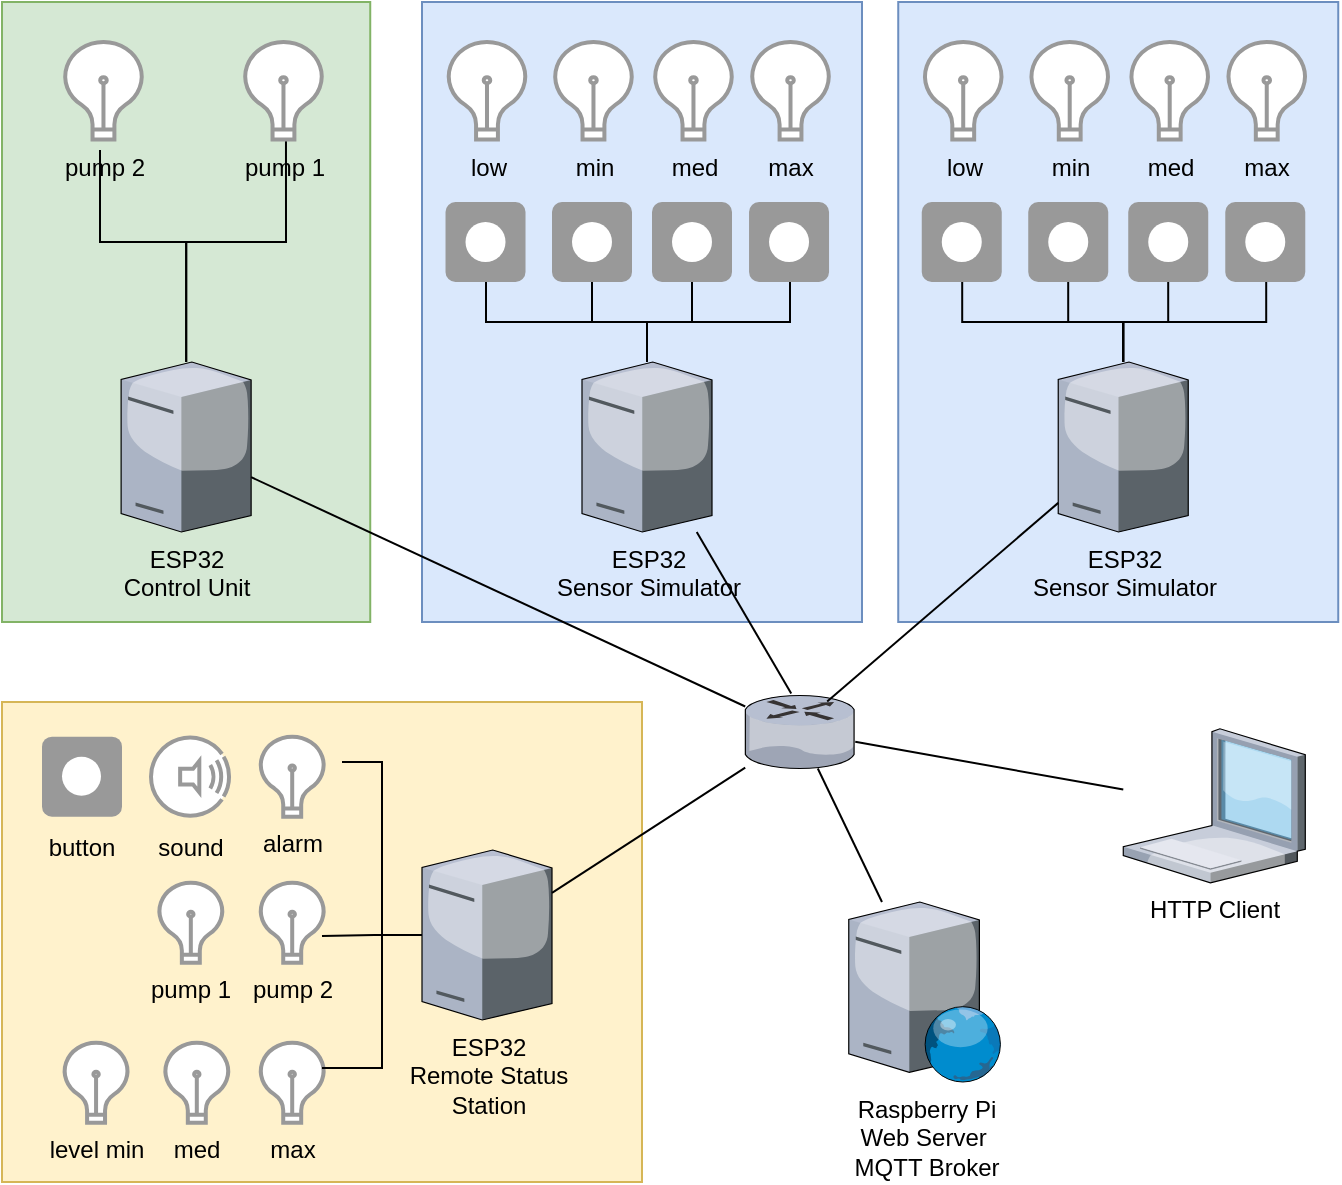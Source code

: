 <mxfile version="22.1.16" type="device">
  <diagram name="Page-1" id="e3a06f82-3646-2815-327d-82caf3d4e204">
    <mxGraphModel dx="1434" dy="2082" grid="1" gridSize="10" guides="1" tooltips="1" connect="1" arrows="1" fold="1" page="1" pageScale="1.5" pageWidth="1169" pageHeight="826" background="none" math="0" shadow="0">
      <root>
        <mxCell id="0" style=";html=1;" />
        <mxCell id="1" style=";html=1;" parent="0" />
        <mxCell id="MVkLaRBLVFbIjyl2gR7S-61" value="" style="rounded=0;whiteSpace=wrap;html=1;fillColor=#dae8fc;strokeColor=#6c8ebf;" parent="1" vertex="1">
          <mxGeometry x="440" y="-240" width="220" height="310" as="geometry" />
        </mxCell>
        <mxCell id="MVkLaRBLVFbIjyl2gR7S-59" value="" style="rounded=0;whiteSpace=wrap;html=1;fillColor=#d5e8d4;strokeColor=#82b366;" parent="1" vertex="1">
          <mxGeometry x="230" y="-240" width="184.12" height="310" as="geometry" />
        </mxCell>
        <mxCell id="MVkLaRBLVFbIjyl2gR7S-58" value="" style="rounded=0;whiteSpace=wrap;html=1;fillColor=#fff2cc;strokeColor=#d6b656;" parent="1" vertex="1">
          <mxGeometry x="230" y="110" width="320" height="240" as="geometry" />
        </mxCell>
        <mxCell id="8rnjgaEv8BhWz-kio5fb-2" value="ESP32&lt;br&gt;Control Unit" style="verticalLabelPosition=bottom;sketch=0;aspect=fixed;html=1;verticalAlign=top;strokeColor=none;align=center;outlineConnect=0;shape=mxgraph.citrix.tower_server;" parent="1" vertex="1">
          <mxGeometry x="289.56" y="-60" width="65" height="85" as="geometry" />
        </mxCell>
        <mxCell id="MVkLaRBLVFbIjyl2gR7S-29" style="edgeStyle=orthogonalEdgeStyle;rounded=0;orthogonalLoop=1;jettySize=auto;html=1;endArrow=none;endFill=0;" parent="1" source="MVkLaRBLVFbIjyl2gR7S-1" target="MVkLaRBLVFbIjyl2gR7S-12" edge="1">
          <mxGeometry relative="1" as="geometry" />
        </mxCell>
        <mxCell id="MVkLaRBLVFbIjyl2gR7S-30" style="edgeStyle=orthogonalEdgeStyle;rounded=0;orthogonalLoop=1;jettySize=auto;html=1;endArrow=none;endFill=0;" parent="1" source="MVkLaRBLVFbIjyl2gR7S-1" target="MVkLaRBLVFbIjyl2gR7S-21" edge="1">
          <mxGeometry relative="1" as="geometry" />
        </mxCell>
        <mxCell id="Wn39np9R_Gx2v-htpuK2-6" style="edgeStyle=orthogonalEdgeStyle;rounded=0;orthogonalLoop=1;jettySize=auto;html=1;endArrow=none;endFill=0;" edge="1" parent="1" source="MVkLaRBLVFbIjyl2gR7S-1" target="MVkLaRBLVFbIjyl2gR7S-24">
          <mxGeometry relative="1" as="geometry">
            <Array as="points">
              <mxPoint x="553" y="-80" />
              <mxPoint x="624" y="-80" />
            </Array>
          </mxGeometry>
        </mxCell>
        <mxCell id="Wn39np9R_Gx2v-htpuK2-7" style="edgeStyle=orthogonalEdgeStyle;rounded=0;orthogonalLoop=1;jettySize=auto;html=1;endArrow=none;endFill=0;" edge="1" parent="1" source="MVkLaRBLVFbIjyl2gR7S-1" target="Wn39np9R_Gx2v-htpuK2-2">
          <mxGeometry relative="1" as="geometry">
            <Array as="points">
              <mxPoint x="553" y="-80" />
              <mxPoint x="472" y="-80" />
            </Array>
          </mxGeometry>
        </mxCell>
        <mxCell id="MVkLaRBLVFbIjyl2gR7S-1" value="ESP32&lt;br&gt;Sensor Simulator" style="verticalLabelPosition=bottom;sketch=0;aspect=fixed;html=1;verticalAlign=top;strokeColor=none;align=center;outlineConnect=0;shape=mxgraph.citrix.tower_server;" parent="1" vertex="1">
          <mxGeometry x="520" y="-60" width="65" height="85" as="geometry" />
        </mxCell>
        <mxCell id="MVkLaRBLVFbIjyl2gR7S-3" value="" style="verticalLabelPosition=bottom;aspect=fixed;html=1;verticalAlign=top;strokeColor=none;shape=mxgraph.citrix.router;fillColor=#66B2FF;gradientColor=#0066CC;fontSize=14;" parent="1" vertex="1">
          <mxGeometry x="601.62" y="106.75" width="55" height="36.5" as="geometry" />
        </mxCell>
        <mxCell id="MVkLaRBLVFbIjyl2gR7S-5" value="sound" style="html=1;verticalLabelPosition=bottom;align=center;labelBackgroundColor=none;verticalAlign=top;strokeWidth=2;strokeColor=#999999;shadow=0;dashed=0;shape=mxgraph.ios7.icons.loud;" parent="1" vertex="1">
          <mxGeometry x="304.4" y="126.13" width="40.04" height="42.4" as="geometry" />
        </mxCell>
        <mxCell id="MVkLaRBLVFbIjyl2gR7S-6" value="" style="endArrow=none;html=1;rounded=0;" parent="1" source="8rnjgaEv8BhWz-kio5fb-2" target="MVkLaRBLVFbIjyl2gR7S-3" edge="1">
          <mxGeometry width="50" height="50" relative="1" as="geometry">
            <mxPoint x="684.12" y="610" as="sourcePoint" />
            <mxPoint x="734.12" y="560" as="targetPoint" />
          </mxGeometry>
        </mxCell>
        <mxCell id="MVkLaRBLVFbIjyl2gR7S-7" value="" style="endArrow=none;html=1;rounded=0;entryX=0.418;entryY=-0.027;entryDx=0;entryDy=0;entryPerimeter=0;" parent="1" source="MVkLaRBLVFbIjyl2gR7S-1" target="MVkLaRBLVFbIjyl2gR7S-3" edge="1">
          <mxGeometry width="50" height="50" relative="1" as="geometry">
            <mxPoint x="684.12" y="490" as="sourcePoint" />
            <mxPoint x="734.12" y="440" as="targetPoint" />
          </mxGeometry>
        </mxCell>
        <mxCell id="MVkLaRBLVFbIjyl2gR7S-10" value="" style="endArrow=none;html=1;rounded=0;entryX=0.53;entryY=1.013;entryDx=0;entryDy=0;entryPerimeter=0;edgeStyle=orthogonalEdgeStyle;" parent="1" source="8rnjgaEv8BhWz-kio5fb-2" target="MVkLaRBLVFbIjyl2gR7S-55" edge="1">
          <mxGeometry width="50" height="50" relative="1" as="geometry">
            <mxPoint x="360" y="-30" as="sourcePoint" />
            <mxPoint x="395" y="-139.803" as="targetPoint" />
            <Array as="points">
              <mxPoint x="322" y="-120" />
              <mxPoint x="372" y="-120" />
            </Array>
          </mxGeometry>
        </mxCell>
        <mxCell id="MVkLaRBLVFbIjyl2gR7S-11" value="" style="endArrow=none;html=1;rounded=0;entryX=0.458;entryY=1.109;entryDx=0;entryDy=0;entryPerimeter=0;edgeStyle=orthogonalEdgeStyle;" parent="1" source="8rnjgaEv8BhWz-kio5fb-2" target="MVkLaRBLVFbIjyl2gR7S-56" edge="1">
          <mxGeometry width="50" height="50" relative="1" as="geometry">
            <mxPoint x="306.12" y="-85" as="sourcePoint" />
            <mxPoint x="395" y="-52.252" as="targetPoint" />
            <Array as="points">
              <mxPoint x="322" y="-120" />
              <mxPoint x="279" y="-120" />
            </Array>
          </mxGeometry>
        </mxCell>
        <mxCell id="MVkLaRBLVFbIjyl2gR7S-12" value="" style="html=1;shadow=0;dashed=0;shape=mxgraph.bootstrap.rrect;rSize=5;strokeColor=none;html=1;whiteSpace=wrap;fillColor=#999999;fontColor=#ffffff;align=right;spacing=10;gradientColor=none;" parent="1" vertex="1">
          <mxGeometry x="505" y="-140" width="40" height="40" as="geometry" />
        </mxCell>
        <mxCell id="MVkLaRBLVFbIjyl2gR7S-13" value="" style="html=1;shadow=0;dashed=0;shape=ellipse;strokeColor=none;fillColor=#ffffff;" parent="MVkLaRBLVFbIjyl2gR7S-12" vertex="1">
          <mxGeometry x="0.5" y="0.5" width="20" height="20" relative="1" as="geometry">
            <mxPoint x="-10" y="-10" as="offset" />
          </mxGeometry>
        </mxCell>
        <mxCell id="MVkLaRBLVFbIjyl2gR7S-14" value="min" style="html=1;verticalLabelPosition=bottom;align=center;labelBackgroundColor=none;verticalAlign=top;strokeWidth=2;strokeColor=#999999;shadow=0;dashed=0;shape=mxgraph.ios7.icons.lightbulb;" parent="1" vertex="1">
          <mxGeometry x="505" y="-220" width="41.48" height="48.7" as="geometry" />
        </mxCell>
        <mxCell id="MVkLaRBLVFbIjyl2gR7S-21" value="" style="html=1;shadow=0;dashed=0;shape=mxgraph.bootstrap.rrect;rSize=5;strokeColor=none;html=1;whiteSpace=wrap;fillColor=#999999;fontColor=#ffffff;align=right;spacing=10;gradientColor=none;" parent="1" vertex="1">
          <mxGeometry x="555" y="-140" width="40" height="40" as="geometry" />
        </mxCell>
        <mxCell id="MVkLaRBLVFbIjyl2gR7S-22" value="" style="html=1;shadow=0;dashed=0;shape=ellipse;strokeColor=none;fillColor=#ffffff;" parent="MVkLaRBLVFbIjyl2gR7S-21" vertex="1">
          <mxGeometry x="0.5" y="0.5" width="20" height="20" relative="1" as="geometry">
            <mxPoint x="-10" y="-10" as="offset" />
          </mxGeometry>
        </mxCell>
        <mxCell id="MVkLaRBLVFbIjyl2gR7S-23" value="med" style="html=1;verticalLabelPosition=bottom;align=center;labelBackgroundColor=none;verticalAlign=top;strokeWidth=2;strokeColor=#999999;shadow=0;dashed=0;shape=mxgraph.ios7.icons.lightbulb;" parent="1" vertex="1">
          <mxGeometry x="555" y="-220" width="41.48" height="48.7" as="geometry" />
        </mxCell>
        <mxCell id="MVkLaRBLVFbIjyl2gR7S-24" value="" style="html=1;shadow=0;dashed=0;shape=mxgraph.bootstrap.rrect;rSize=5;strokeColor=none;html=1;whiteSpace=wrap;fillColor=#999999;fontColor=#ffffff;align=right;spacing=10;gradientColor=none;" parent="1" vertex="1">
          <mxGeometry x="603.52" y="-140" width="40" height="40" as="geometry" />
        </mxCell>
        <mxCell id="MVkLaRBLVFbIjyl2gR7S-25" value="" style="html=1;shadow=0;dashed=0;shape=ellipse;strokeColor=none;fillColor=#ffffff;" parent="MVkLaRBLVFbIjyl2gR7S-24" vertex="1">
          <mxGeometry x="0.5" y="0.5" width="20" height="20" relative="1" as="geometry">
            <mxPoint x="-10" y="-10" as="offset" />
          </mxGeometry>
        </mxCell>
        <mxCell id="MVkLaRBLVFbIjyl2gR7S-26" value="max" style="html=1;verticalLabelPosition=bottom;align=center;labelBackgroundColor=none;verticalAlign=top;strokeWidth=2;strokeColor=#999999;shadow=0;dashed=0;shape=mxgraph.ios7.icons.lightbulb;" parent="1" vertex="1">
          <mxGeometry x="603.52" y="-220" width="41.48" height="48.7" as="geometry" />
        </mxCell>
        <mxCell id="MVkLaRBLVFbIjyl2gR7S-45" value="ESP32&lt;br&gt;Remote Status &lt;br&gt;Station" style="verticalLabelPosition=bottom;sketch=0;aspect=fixed;html=1;verticalAlign=top;strokeColor=none;align=center;outlineConnect=0;shape=mxgraph.citrix.tower_server;" parent="1" vertex="1">
          <mxGeometry x="440" y="184" width="65" height="85" as="geometry" />
        </mxCell>
        <mxCell id="MVkLaRBLVFbIjyl2gR7S-46" value="" style="endArrow=none;html=1;rounded=0;" parent="1" source="MVkLaRBLVFbIjyl2gR7S-45" target="MVkLaRBLVFbIjyl2gR7S-3" edge="1">
          <mxGeometry width="50" height="50" relative="1" as="geometry">
            <mxPoint x="440" y="400" as="sourcePoint" />
            <mxPoint x="490" y="350" as="targetPoint" />
          </mxGeometry>
        </mxCell>
        <mxCell id="MVkLaRBLVFbIjyl2gR7S-47" value="" style="html=1;shadow=0;dashed=0;shape=mxgraph.bootstrap.rrect;rSize=5;strokeColor=none;html=1;whiteSpace=wrap;fillColor=#999999;fontColor=#ffffff;align=right;spacing=10;gradientColor=none;" parent="1" vertex="1">
          <mxGeometry x="250" y="127.33" width="40" height="40" as="geometry" />
        </mxCell>
        <mxCell id="MVkLaRBLVFbIjyl2gR7S-48" value="" style="html=1;shadow=0;dashed=0;shape=ellipse;strokeColor=none;fillColor=#ffffff;" parent="MVkLaRBLVFbIjyl2gR7S-47" vertex="1">
          <mxGeometry x="0.5" y="0.5" width="19.5" height="19.5" relative="1" as="geometry">
            <mxPoint x="-10" y="-10" as="offset" />
          </mxGeometry>
        </mxCell>
        <mxCell id="MVkLaRBLVFbIjyl2gR7S-49" value="alarm" style="html=1;verticalLabelPosition=bottom;align=center;labelBackgroundColor=none;verticalAlign=top;strokeWidth=2;strokeColor=#999999;shadow=0;dashed=0;shape=mxgraph.ios7.icons.lightbulb;" parent="1" vertex="1">
          <mxGeometry x="358.07" y="127.33" width="34.07" height="40" as="geometry" />
        </mxCell>
        <mxCell id="MVkLaRBLVFbIjyl2gR7S-50" value="pump 2" style="html=1;verticalLabelPosition=bottom;align=center;labelBackgroundColor=none;verticalAlign=top;strokeWidth=2;strokeColor=#999999;shadow=0;dashed=0;shape=mxgraph.ios7.icons.lightbulb;" parent="1" vertex="1">
          <mxGeometry x="358.07" y="200.38" width="34.07" height="40" as="geometry" />
        </mxCell>
        <mxCell id="MVkLaRBLVFbIjyl2gR7S-51" value="max" style="html=1;verticalLabelPosition=bottom;align=center;labelBackgroundColor=none;verticalAlign=top;strokeWidth=2;strokeColor=#999999;shadow=0;dashed=0;shape=mxgraph.ios7.icons.lightbulb;" parent="1" vertex="1">
          <mxGeometry x="358.07" y="280.38" width="34.07" height="40" as="geometry" />
        </mxCell>
        <mxCell id="MVkLaRBLVFbIjyl2gR7S-52" value="med" style="html=1;verticalLabelPosition=bottom;align=center;labelBackgroundColor=none;verticalAlign=top;strokeWidth=2;strokeColor=#999999;shadow=0;dashed=0;shape=mxgraph.ios7.icons.lightbulb;" parent="1" vertex="1">
          <mxGeometry x="310.37" y="280.38" width="34.07" height="40" as="geometry" />
        </mxCell>
        <mxCell id="MVkLaRBLVFbIjyl2gR7S-53" value="level min" style="html=1;verticalLabelPosition=bottom;align=center;labelBackgroundColor=none;verticalAlign=top;strokeWidth=2;strokeColor=#999999;shadow=0;dashed=0;shape=mxgraph.ios7.icons.lightbulb;" parent="1" vertex="1">
          <mxGeometry x="260" y="280.38" width="34.07" height="40" as="geometry" />
        </mxCell>
        <mxCell id="MVkLaRBLVFbIjyl2gR7S-54" value="" style="endArrow=none;html=1;rounded=0;" parent="1" source="ubTfjwxF-rP36v6aw2i--9" target="MVkLaRBLVFbIjyl2gR7S-3" edge="1">
          <mxGeometry width="50" height="50" relative="1" as="geometry">
            <mxPoint x="649.942" y="240.38" as="sourcePoint" />
            <mxPoint x="604.12" y="130" as="targetPoint" />
          </mxGeometry>
        </mxCell>
        <mxCell id="MVkLaRBLVFbIjyl2gR7S-55" value="pump 1" style="html=1;verticalLabelPosition=bottom;align=center;labelBackgroundColor=none;verticalAlign=top;strokeWidth=2;strokeColor=#999999;shadow=0;dashed=0;shape=mxgraph.ios7.icons.lightbulb;" parent="1" vertex="1">
          <mxGeometry x="350.0" y="-220" width="41.48" height="48.7" as="geometry" />
        </mxCell>
        <mxCell id="MVkLaRBLVFbIjyl2gR7S-56" value="pump 2" style="html=1;verticalLabelPosition=bottom;align=center;labelBackgroundColor=none;verticalAlign=top;strokeWidth=2;strokeColor=#999999;shadow=0;dashed=0;shape=mxgraph.ios7.icons.lightbulb;" parent="1" vertex="1">
          <mxGeometry x="260" y="-220" width="41.48" height="48.7" as="geometry" />
        </mxCell>
        <mxCell id="MVkLaRBLVFbIjyl2gR7S-57" value="pump 1" style="html=1;verticalLabelPosition=bottom;align=center;labelBackgroundColor=none;verticalAlign=top;strokeWidth=2;strokeColor=#999999;shadow=0;dashed=0;shape=mxgraph.ios7.icons.lightbulb;" parent="1" vertex="1">
          <mxGeometry x="307.38" y="200.38" width="34.07" height="40" as="geometry" />
        </mxCell>
        <mxCell id="MVkLaRBLVFbIjyl2gR7S-60" value="" style="endArrow=none;html=1;rounded=0;" parent="1" source="MVkLaRBLVFbIjyl2gR7S-3" target="ubTfjwxF-rP36v6aw2i--10" edge="1">
          <mxGeometry width="50" height="50" relative="1" as="geometry">
            <mxPoint x="424.12" y="110" as="sourcePoint" />
            <mxPoint x="704.12" y="150.026" as="targetPoint" />
          </mxGeometry>
        </mxCell>
        <mxCell id="ubTfjwxF-rP36v6aw2i--5" value="button" style="text;html=1;strokeColor=none;fillColor=none;align=center;verticalAlign=middle;whiteSpace=wrap;rounded=0;" parent="1" vertex="1">
          <mxGeometry x="240" y="167.53" width="60" height="30" as="geometry" />
        </mxCell>
        <mxCell id="ubTfjwxF-rP36v6aw2i--6" style="edgeStyle=orthogonalEdgeStyle;rounded=0;orthogonalLoop=1;jettySize=auto;html=1;endArrow=none;endFill=0;" parent="1" source="MVkLaRBLVFbIjyl2gR7S-45" edge="1">
          <mxGeometry relative="1" as="geometry">
            <mxPoint x="400" y="140" as="targetPoint" />
            <Array as="points">
              <mxPoint x="420" y="227" />
              <mxPoint x="420" y="140" />
            </Array>
          </mxGeometry>
        </mxCell>
        <mxCell id="ubTfjwxF-rP36v6aw2i--7" style="edgeStyle=orthogonalEdgeStyle;rounded=0;orthogonalLoop=1;jettySize=auto;html=1;entryX=0.937;entryY=0.665;entryDx=0;entryDy=0;entryPerimeter=0;endArrow=none;endFill=0;" parent="1" source="MVkLaRBLVFbIjyl2gR7S-45" target="MVkLaRBLVFbIjyl2gR7S-50" edge="1">
          <mxGeometry relative="1" as="geometry" />
        </mxCell>
        <mxCell id="ubTfjwxF-rP36v6aw2i--8" style="edgeStyle=orthogonalEdgeStyle;rounded=0;orthogonalLoop=1;jettySize=auto;html=1;entryX=0.937;entryY=0.315;entryDx=0;entryDy=0;entryPerimeter=0;endArrow=none;endFill=0;" parent="1" source="MVkLaRBLVFbIjyl2gR7S-45" target="MVkLaRBLVFbIjyl2gR7S-51" edge="1">
          <mxGeometry relative="1" as="geometry">
            <Array as="points">
              <mxPoint x="420" y="227" />
              <mxPoint x="420" y="293" />
            </Array>
          </mxGeometry>
        </mxCell>
        <mxCell id="ubTfjwxF-rP36v6aw2i--9" value="Raspberry Pi&lt;br&gt;Web Server&amp;nbsp;&lt;br&gt;MQTT Broker" style="verticalLabelPosition=bottom;sketch=0;aspect=fixed;html=1;verticalAlign=top;strokeColor=none;align=center;outlineConnect=0;shape=mxgraph.citrix.web_server;" parent="1" vertex="1">
          <mxGeometry x="653.38" y="210" width="76.5" height="90" as="geometry" />
        </mxCell>
        <mxCell id="ubTfjwxF-rP36v6aw2i--10" value="HTTP Client" style="verticalLabelPosition=bottom;sketch=0;aspect=fixed;html=1;verticalAlign=top;strokeColor=none;align=center;outlineConnect=0;shape=mxgraph.citrix.laptop_1;" parent="1" vertex="1">
          <mxGeometry x="790.64" y="123.38" width="91" height="77" as="geometry" />
        </mxCell>
        <mxCell id="Wn39np9R_Gx2v-htpuK2-2" value="" style="html=1;shadow=0;dashed=0;shape=mxgraph.bootstrap.rrect;rSize=5;strokeColor=none;html=1;whiteSpace=wrap;fillColor=#999999;fontColor=#ffffff;align=right;spacing=10;gradientColor=none;" vertex="1" parent="1">
          <mxGeometry x="451.76" y="-140" width="40" height="40" as="geometry" />
        </mxCell>
        <mxCell id="Wn39np9R_Gx2v-htpuK2-3" value="" style="html=1;shadow=0;dashed=0;shape=ellipse;strokeColor=none;fillColor=#ffffff;" vertex="1" parent="Wn39np9R_Gx2v-htpuK2-2">
          <mxGeometry x="0.5" y="0.5" width="20" height="20" relative="1" as="geometry">
            <mxPoint x="-10" y="-10" as="offset" />
          </mxGeometry>
        </mxCell>
        <mxCell id="Wn39np9R_Gx2v-htpuK2-4" value="low" style="html=1;verticalLabelPosition=bottom;align=center;labelBackgroundColor=none;verticalAlign=top;strokeWidth=2;strokeColor=#999999;shadow=0;dashed=0;shape=mxgraph.ios7.icons.lightbulb;" vertex="1" parent="1">
          <mxGeometry x="451.76" y="-220" width="41.48" height="48.7" as="geometry" />
        </mxCell>
        <mxCell id="Wn39np9R_Gx2v-htpuK2-8" value="" style="rounded=0;whiteSpace=wrap;html=1;fillColor=#dae8fc;strokeColor=#6c8ebf;" vertex="1" parent="1">
          <mxGeometry x="678.12" y="-240" width="220" height="310" as="geometry" />
        </mxCell>
        <mxCell id="Wn39np9R_Gx2v-htpuK2-9" style="edgeStyle=orthogonalEdgeStyle;rounded=0;orthogonalLoop=1;jettySize=auto;html=1;endArrow=none;endFill=0;" edge="1" parent="1" source="Wn39np9R_Gx2v-htpuK2-13" target="Wn39np9R_Gx2v-htpuK2-14">
          <mxGeometry relative="1" as="geometry" />
        </mxCell>
        <mxCell id="Wn39np9R_Gx2v-htpuK2-10" style="edgeStyle=orthogonalEdgeStyle;rounded=0;orthogonalLoop=1;jettySize=auto;html=1;endArrow=none;endFill=0;" edge="1" parent="1" source="Wn39np9R_Gx2v-htpuK2-13" target="Wn39np9R_Gx2v-htpuK2-17">
          <mxGeometry relative="1" as="geometry" />
        </mxCell>
        <mxCell id="Wn39np9R_Gx2v-htpuK2-11" style="edgeStyle=orthogonalEdgeStyle;rounded=0;orthogonalLoop=1;jettySize=auto;html=1;endArrow=none;endFill=0;" edge="1" parent="1" source="Wn39np9R_Gx2v-htpuK2-13" target="Wn39np9R_Gx2v-htpuK2-20">
          <mxGeometry relative="1" as="geometry">
            <Array as="points">
              <mxPoint x="791.12" y="-80" />
              <mxPoint x="862.12" y="-80" />
            </Array>
          </mxGeometry>
        </mxCell>
        <mxCell id="Wn39np9R_Gx2v-htpuK2-12" style="edgeStyle=orthogonalEdgeStyle;rounded=0;orthogonalLoop=1;jettySize=auto;html=1;endArrow=none;endFill=0;" edge="1" parent="1" source="Wn39np9R_Gx2v-htpuK2-13" target="Wn39np9R_Gx2v-htpuK2-23">
          <mxGeometry relative="1" as="geometry">
            <Array as="points">
              <mxPoint x="791.12" y="-80" />
              <mxPoint x="710.12" y="-80" />
            </Array>
          </mxGeometry>
        </mxCell>
        <mxCell id="Wn39np9R_Gx2v-htpuK2-13" value="ESP32&lt;br&gt;Sensor Simulator" style="verticalLabelPosition=bottom;sketch=0;aspect=fixed;html=1;verticalAlign=top;strokeColor=none;align=center;outlineConnect=0;shape=mxgraph.citrix.tower_server;" vertex="1" parent="1">
          <mxGeometry x="758.12" y="-60" width="65" height="85" as="geometry" />
        </mxCell>
        <mxCell id="Wn39np9R_Gx2v-htpuK2-14" value="" style="html=1;shadow=0;dashed=0;shape=mxgraph.bootstrap.rrect;rSize=5;strokeColor=none;html=1;whiteSpace=wrap;fillColor=#999999;fontColor=#ffffff;align=right;spacing=10;gradientColor=none;" vertex="1" parent="1">
          <mxGeometry x="743.12" y="-140" width="40" height="40" as="geometry" />
        </mxCell>
        <mxCell id="Wn39np9R_Gx2v-htpuK2-15" value="" style="html=1;shadow=0;dashed=0;shape=ellipse;strokeColor=none;fillColor=#ffffff;" vertex="1" parent="Wn39np9R_Gx2v-htpuK2-14">
          <mxGeometry x="0.5" y="0.5" width="20" height="20" relative="1" as="geometry">
            <mxPoint x="-10" y="-10" as="offset" />
          </mxGeometry>
        </mxCell>
        <mxCell id="Wn39np9R_Gx2v-htpuK2-16" value="min" style="html=1;verticalLabelPosition=bottom;align=center;labelBackgroundColor=none;verticalAlign=top;strokeWidth=2;strokeColor=#999999;shadow=0;dashed=0;shape=mxgraph.ios7.icons.lightbulb;" vertex="1" parent="1">
          <mxGeometry x="743.12" y="-220" width="41.48" height="48.7" as="geometry" />
        </mxCell>
        <mxCell id="Wn39np9R_Gx2v-htpuK2-17" value="" style="html=1;shadow=0;dashed=0;shape=mxgraph.bootstrap.rrect;rSize=5;strokeColor=none;html=1;whiteSpace=wrap;fillColor=#999999;fontColor=#ffffff;align=right;spacing=10;gradientColor=none;" vertex="1" parent="1">
          <mxGeometry x="793.12" y="-140" width="40" height="40" as="geometry" />
        </mxCell>
        <mxCell id="Wn39np9R_Gx2v-htpuK2-18" value="" style="html=1;shadow=0;dashed=0;shape=ellipse;strokeColor=none;fillColor=#ffffff;" vertex="1" parent="Wn39np9R_Gx2v-htpuK2-17">
          <mxGeometry x="0.5" y="0.5" width="20" height="20" relative="1" as="geometry">
            <mxPoint x="-10" y="-10" as="offset" />
          </mxGeometry>
        </mxCell>
        <mxCell id="Wn39np9R_Gx2v-htpuK2-19" value="med" style="html=1;verticalLabelPosition=bottom;align=center;labelBackgroundColor=none;verticalAlign=top;strokeWidth=2;strokeColor=#999999;shadow=0;dashed=0;shape=mxgraph.ios7.icons.lightbulb;" vertex="1" parent="1">
          <mxGeometry x="793.12" y="-220" width="41.48" height="48.7" as="geometry" />
        </mxCell>
        <mxCell id="Wn39np9R_Gx2v-htpuK2-20" value="" style="html=1;shadow=0;dashed=0;shape=mxgraph.bootstrap.rrect;rSize=5;strokeColor=none;html=1;whiteSpace=wrap;fillColor=#999999;fontColor=#ffffff;align=right;spacing=10;gradientColor=none;" vertex="1" parent="1">
          <mxGeometry x="841.64" y="-140" width="40" height="40" as="geometry" />
        </mxCell>
        <mxCell id="Wn39np9R_Gx2v-htpuK2-21" value="" style="html=1;shadow=0;dashed=0;shape=ellipse;strokeColor=none;fillColor=#ffffff;" vertex="1" parent="Wn39np9R_Gx2v-htpuK2-20">
          <mxGeometry x="0.5" y="0.5" width="20" height="20" relative="1" as="geometry">
            <mxPoint x="-10" y="-10" as="offset" />
          </mxGeometry>
        </mxCell>
        <mxCell id="Wn39np9R_Gx2v-htpuK2-22" value="max" style="html=1;verticalLabelPosition=bottom;align=center;labelBackgroundColor=none;verticalAlign=top;strokeWidth=2;strokeColor=#999999;shadow=0;dashed=0;shape=mxgraph.ios7.icons.lightbulb;" vertex="1" parent="1">
          <mxGeometry x="841.64" y="-220" width="41.48" height="48.7" as="geometry" />
        </mxCell>
        <mxCell id="Wn39np9R_Gx2v-htpuK2-23" value="" style="html=1;shadow=0;dashed=0;shape=mxgraph.bootstrap.rrect;rSize=5;strokeColor=none;html=1;whiteSpace=wrap;fillColor=#999999;fontColor=#ffffff;align=right;spacing=10;gradientColor=none;" vertex="1" parent="1">
          <mxGeometry x="689.88" y="-140" width="40" height="40" as="geometry" />
        </mxCell>
        <mxCell id="Wn39np9R_Gx2v-htpuK2-24" value="" style="html=1;shadow=0;dashed=0;shape=ellipse;strokeColor=none;fillColor=#ffffff;" vertex="1" parent="Wn39np9R_Gx2v-htpuK2-23">
          <mxGeometry x="0.5" y="0.5" width="20" height="20" relative="1" as="geometry">
            <mxPoint x="-10" y="-10" as="offset" />
          </mxGeometry>
        </mxCell>
        <mxCell id="Wn39np9R_Gx2v-htpuK2-25" value="low" style="html=1;verticalLabelPosition=bottom;align=center;labelBackgroundColor=none;verticalAlign=top;strokeWidth=2;strokeColor=#999999;shadow=0;dashed=0;shape=mxgraph.ios7.icons.lightbulb;" vertex="1" parent="1">
          <mxGeometry x="689.88" y="-220" width="41.48" height="48.7" as="geometry" />
        </mxCell>
        <mxCell id="MVkLaRBLVFbIjyl2gR7S-8" value="" style="endArrow=none;html=1;rounded=0;exitX=0.745;exitY=0.082;exitDx=0;exitDy=0;exitPerimeter=0;" parent="1" source="MVkLaRBLVFbIjyl2gR7S-3" target="Wn39np9R_Gx2v-htpuK2-13" edge="1">
          <mxGeometry width="50" height="50" relative="1" as="geometry">
            <mxPoint x="684.12" y="310" as="sourcePoint" />
            <mxPoint x="705.215" y="25" as="targetPoint" />
          </mxGeometry>
        </mxCell>
      </root>
    </mxGraphModel>
  </diagram>
</mxfile>
